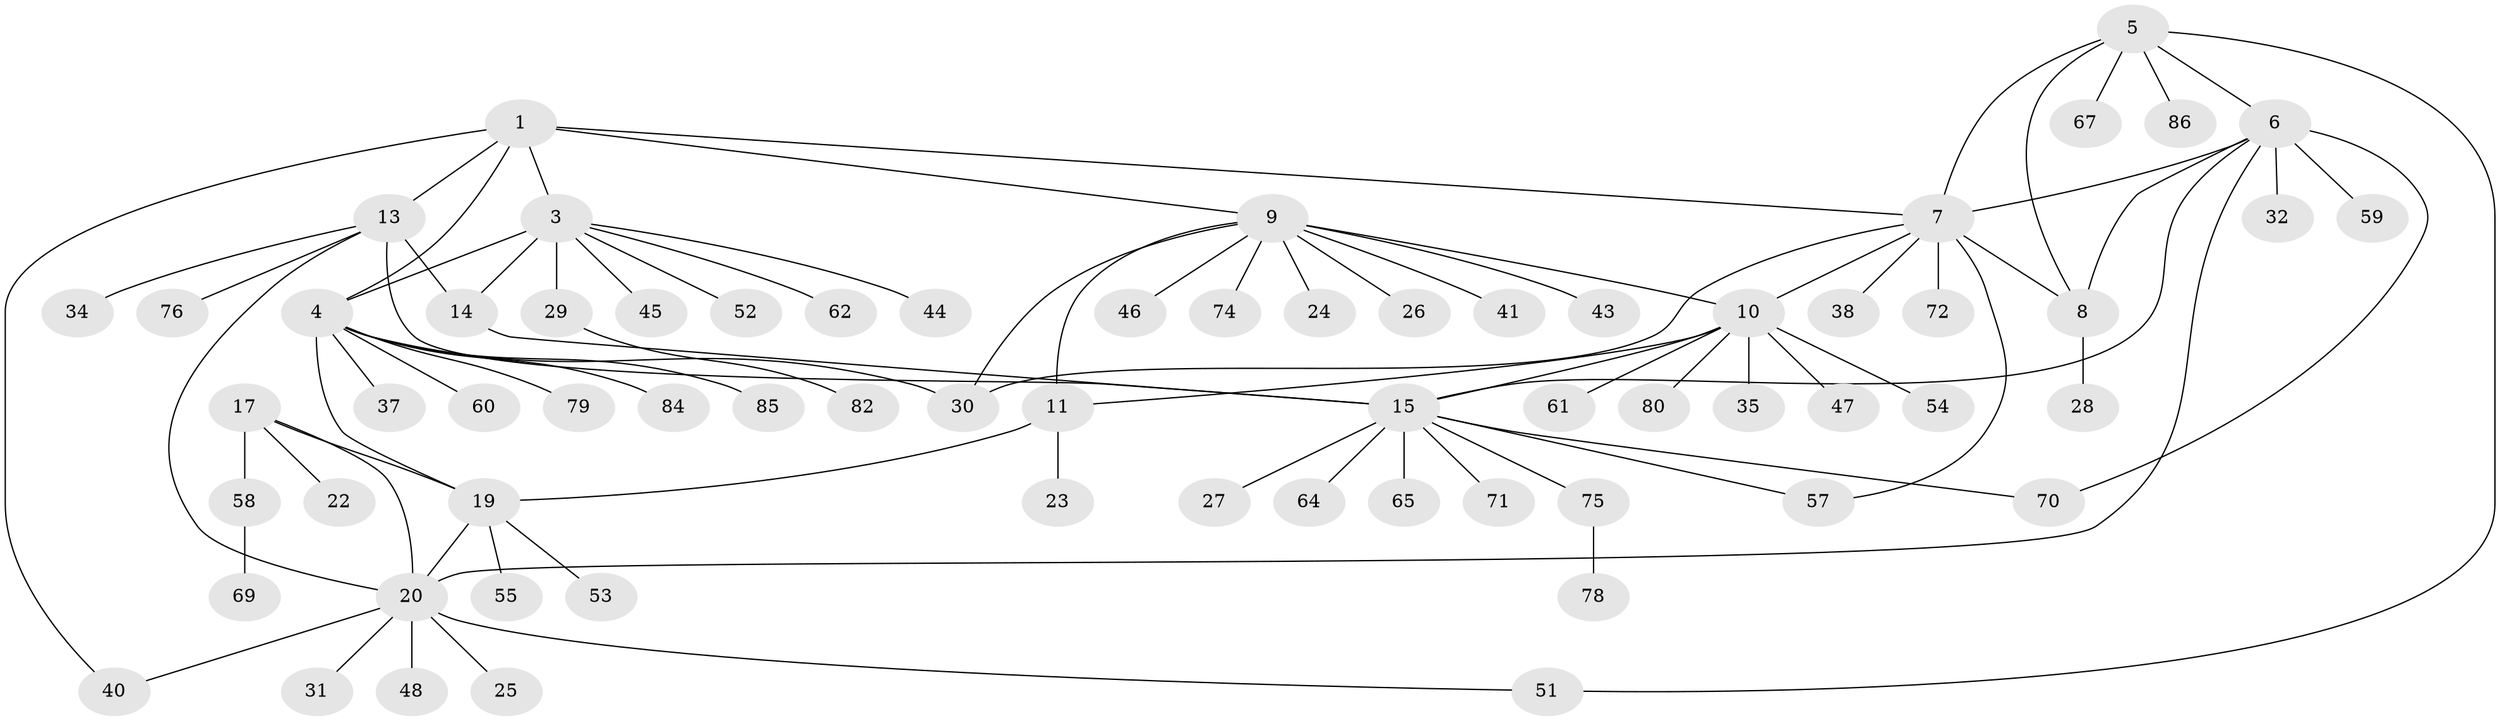 // original degree distribution, {3: 0.03488372093023256, 7: 0.023255813953488372, 9: 0.046511627906976744, 6: 0.011627906976744186, 10: 0.023255813953488372, 5: 0.046511627906976744, 11: 0.023255813953488372, 4: 0.03488372093023256, 8: 0.011627906976744186, 2: 0.1744186046511628, 1: 0.5697674418604651}
// Generated by graph-tools (version 1.1) at 2025/11/02/27/25 16:11:32]
// undirected, 67 vertices, 86 edges
graph export_dot {
graph [start="1"]
  node [color=gray90,style=filled];
  1 [super="+2"];
  3 [super="+49"];
  4 [super="+42"];
  5 [super="+21"];
  6 [super="+50"];
  7 [super="+77"];
  8 [super="+36"];
  9 [super="+12"];
  10 [super="+66"];
  11;
  13 [super="+39"];
  14;
  15 [super="+16"];
  17 [super="+18"];
  19 [super="+68"];
  20 [super="+83"];
  22;
  23;
  24 [super="+33"];
  25;
  26;
  27;
  28;
  29;
  30 [super="+56"];
  31 [super="+63"];
  32;
  34;
  35;
  37;
  38;
  40;
  41;
  43 [super="+81"];
  44;
  45;
  46 [super="+73"];
  47;
  48;
  51;
  52;
  53;
  54;
  55;
  57;
  58;
  59;
  60;
  61;
  62;
  64;
  65;
  67;
  69;
  70;
  71;
  72;
  74;
  75;
  76;
  78;
  79;
  80;
  82;
  84;
  85;
  86;
  1 -- 3 [weight=2];
  1 -- 4 [weight=2];
  1 -- 7;
  1 -- 40;
  1 -- 9;
  1 -- 13;
  3 -- 4;
  3 -- 14;
  3 -- 29;
  3 -- 44;
  3 -- 45;
  3 -- 52;
  3 -- 62;
  4 -- 19;
  4 -- 37;
  4 -- 60;
  4 -- 79;
  4 -- 85;
  4 -- 84;
  4 -- 30;
  5 -- 6;
  5 -- 7;
  5 -- 8;
  5 -- 51;
  5 -- 67;
  5 -- 86;
  6 -- 7;
  6 -- 8;
  6 -- 20;
  6 -- 32;
  6 -- 59;
  6 -- 70;
  6 -- 15;
  7 -- 8;
  7 -- 10;
  7 -- 30;
  7 -- 38;
  7 -- 57;
  7 -- 72;
  8 -- 28;
  9 -- 10 [weight=2];
  9 -- 11 [weight=2];
  9 -- 24;
  9 -- 26;
  9 -- 30;
  9 -- 41;
  9 -- 74;
  9 -- 46;
  9 -- 43;
  10 -- 11;
  10 -- 15;
  10 -- 35;
  10 -- 47;
  10 -- 54;
  10 -- 61;
  10 -- 80;
  11 -- 19;
  11 -- 23;
  13 -- 14;
  13 -- 15 [weight=2];
  13 -- 20;
  13 -- 34;
  13 -- 76;
  14 -- 15 [weight=2];
  15 -- 27;
  15 -- 57;
  15 -- 64;
  15 -- 70;
  15 -- 71;
  15 -- 75;
  15 -- 65;
  17 -- 19 [weight=2];
  17 -- 20 [weight=2];
  17 -- 22;
  17 -- 58;
  19 -- 20;
  19 -- 53;
  19 -- 55;
  20 -- 25;
  20 -- 31;
  20 -- 40;
  20 -- 48;
  20 -- 51;
  29 -- 82;
  58 -- 69;
  75 -- 78;
}
